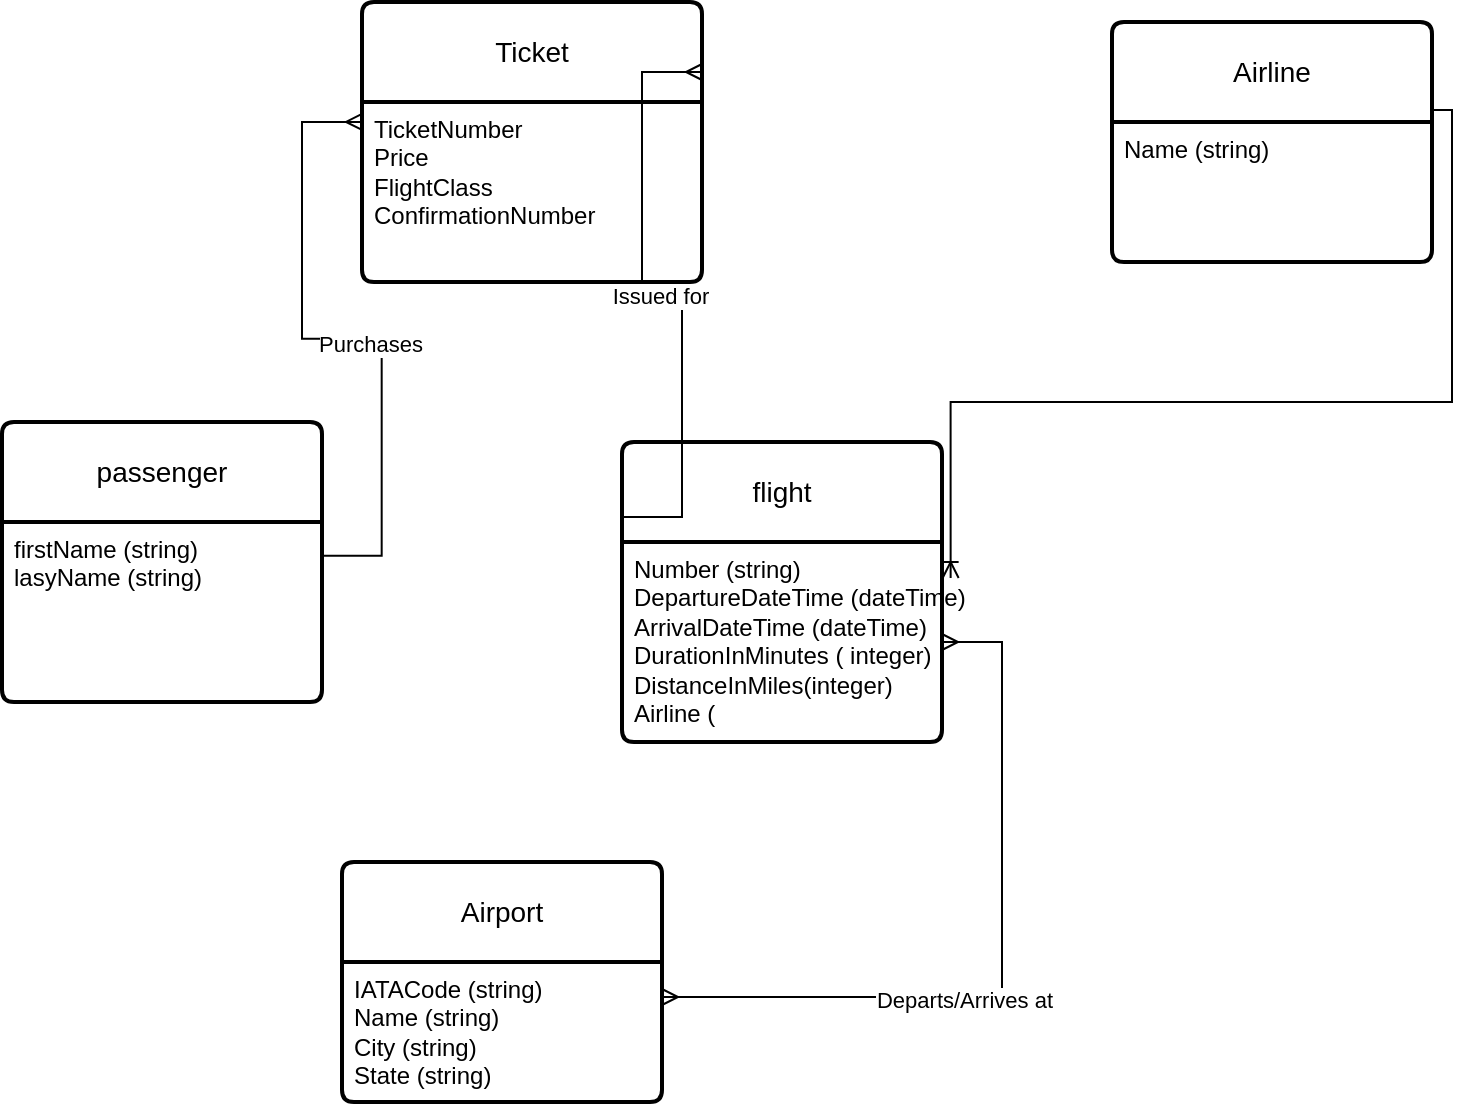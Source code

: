 <mxfile version="21.3.8" type="github">
  <diagram name="Page-1" id="kTs1BXnxle4srhBuTnBa">
    <mxGraphModel dx="1357" dy="1631" grid="1" gridSize="10" guides="1" tooltips="1" connect="1" arrows="1" fold="1" page="1" pageScale="1" pageWidth="850" pageHeight="1100" math="0" shadow="0">
      <root>
        <mxCell id="0" />
        <mxCell id="1" parent="0" />
        <mxCell id="b4NQY05Y5RJPFfe3UuMa-1" value="passenger" style="swimlane;childLayout=stackLayout;horizontal=1;startSize=50;horizontalStack=0;rounded=1;fontSize=14;fontStyle=0;strokeWidth=2;resizeParent=0;resizeLast=1;shadow=0;dashed=0;align=center;arcSize=4;whiteSpace=wrap;html=1;" vertex="1" parent="1">
          <mxGeometry x="-130" y="60" width="160" height="140" as="geometry" />
        </mxCell>
        <mxCell id="b4NQY05Y5RJPFfe3UuMa-2" value="firstName (string)&lt;br&gt;lasyName (string)" style="align=left;strokeColor=none;fillColor=none;spacingLeft=4;fontSize=12;verticalAlign=top;resizable=0;rotatable=0;part=1;html=1;" vertex="1" parent="b4NQY05Y5RJPFfe3UuMa-1">
          <mxGeometry y="50" width="160" height="90" as="geometry" />
        </mxCell>
        <mxCell id="b4NQY05Y5RJPFfe3UuMa-3" value="flight" style="swimlane;childLayout=stackLayout;horizontal=1;startSize=50;horizontalStack=0;rounded=1;fontSize=14;fontStyle=0;strokeWidth=2;resizeParent=0;resizeLast=1;shadow=0;dashed=0;align=center;arcSize=4;whiteSpace=wrap;html=1;" vertex="1" parent="1">
          <mxGeometry x="180" y="70" width="160" height="150" as="geometry" />
        </mxCell>
        <mxCell id="b4NQY05Y5RJPFfe3UuMa-4" value="Number (string)&lt;br&gt;DepartureDateTime (dateTime)&lt;br&gt;ArrivalDateTime (dateTime)&lt;br&gt;DurationInMinutes ( integer)&lt;br&gt;DistanceInMiles(integer)&lt;br&gt;Airline (" style="align=left;strokeColor=none;fillColor=none;spacingLeft=4;fontSize=12;verticalAlign=top;resizable=0;rotatable=0;part=1;html=1;" vertex="1" parent="b4NQY05Y5RJPFfe3UuMa-3">
          <mxGeometry y="50" width="160" height="100" as="geometry" />
        </mxCell>
        <mxCell id="b4NQY05Y5RJPFfe3UuMa-10" value="Airport" style="swimlane;childLayout=stackLayout;horizontal=1;startSize=50;horizontalStack=0;rounded=1;fontSize=14;fontStyle=0;strokeWidth=2;resizeParent=0;resizeLast=1;shadow=0;dashed=0;align=center;arcSize=4;whiteSpace=wrap;html=1;" vertex="1" parent="1">
          <mxGeometry x="40" y="280" width="160" height="120" as="geometry" />
        </mxCell>
        <mxCell id="b4NQY05Y5RJPFfe3UuMa-11" value="IATACode (string)&lt;br&gt;Name (string)&lt;br&gt;City (string)&lt;br&gt;State (string)" style="align=left;strokeColor=none;fillColor=none;spacingLeft=4;fontSize=12;verticalAlign=top;resizable=0;rotatable=0;part=1;html=1;" vertex="1" parent="b4NQY05Y5RJPFfe3UuMa-10">
          <mxGeometry y="50" width="160" height="70" as="geometry" />
        </mxCell>
        <mxCell id="b4NQY05Y5RJPFfe3UuMa-12" value="" style="edgeStyle=entityRelationEdgeStyle;fontSize=12;html=1;endArrow=ERmany;startArrow=ERmany;rounded=0;exitX=1;exitY=0.25;exitDx=0;exitDy=0;" edge="1" parent="1" source="b4NQY05Y5RJPFfe3UuMa-11" target="b4NQY05Y5RJPFfe3UuMa-4">
          <mxGeometry width="100" height="100" relative="1" as="geometry">
            <mxPoint x="220" y="380" as="sourcePoint" />
            <mxPoint x="320" y="280" as="targetPoint" />
          </mxGeometry>
        </mxCell>
        <mxCell id="b4NQY05Y5RJPFfe3UuMa-13" value="Departs/Arrives at" style="edgeLabel;html=1;align=center;verticalAlign=middle;resizable=0;points=[];" vertex="1" connectable="0" parent="b4NQY05Y5RJPFfe3UuMa-12">
          <mxGeometry x="-0.201" y="-1" relative="1" as="geometry">
            <mxPoint as="offset" />
          </mxGeometry>
        </mxCell>
        <mxCell id="b4NQY05Y5RJPFfe3UuMa-14" value="Ticket" style="swimlane;childLayout=stackLayout;horizontal=1;startSize=50;horizontalStack=0;rounded=1;fontSize=14;fontStyle=0;strokeWidth=2;resizeParent=0;resizeLast=1;shadow=0;dashed=0;align=center;arcSize=4;whiteSpace=wrap;html=1;" vertex="1" parent="1">
          <mxGeometry x="50" y="-150" width="170" height="140" as="geometry" />
        </mxCell>
        <mxCell id="b4NQY05Y5RJPFfe3UuMa-15" value="TicketNumber&lt;br&gt;Price&lt;br&gt;FlightClass&lt;br&gt;ConfirmationNumber" style="align=left;strokeColor=none;fillColor=none;spacingLeft=4;fontSize=12;verticalAlign=top;resizable=0;rotatable=0;part=1;html=1;" vertex="1" parent="b4NQY05Y5RJPFfe3UuMa-14">
          <mxGeometry y="50" width="170" height="90" as="geometry" />
        </mxCell>
        <mxCell id="b4NQY05Y5RJPFfe3UuMa-17" value="" style="edgeStyle=entityRelationEdgeStyle;fontSize=12;html=1;endArrow=ERmany;startArrow=baseDash;rounded=0;exitX=0.999;exitY=0.187;exitDx=0;exitDy=0;exitPerimeter=0;entryX=0;entryY=0.111;entryDx=0;entryDy=0;entryPerimeter=0;startFill=0;" edge="1" parent="1" source="b4NQY05Y5RJPFfe3UuMa-2" target="b4NQY05Y5RJPFfe3UuMa-15">
          <mxGeometry width="100" height="100" relative="1" as="geometry">
            <mxPoint x="50" y="210" as="sourcePoint" />
            <mxPoint x="150" y="110" as="targetPoint" />
          </mxGeometry>
        </mxCell>
        <mxCell id="b4NQY05Y5RJPFfe3UuMa-18" value="Purchases" style="edgeLabel;html=1;align=center;verticalAlign=middle;resizable=0;points=[];" vertex="1" connectable="0" parent="b4NQY05Y5RJPFfe3UuMa-17">
          <mxGeometry x="-0.083" y="2" relative="1" as="geometry">
            <mxPoint as="offset" />
          </mxGeometry>
        </mxCell>
        <mxCell id="b4NQY05Y5RJPFfe3UuMa-20" value="" style="edgeStyle=entityRelationEdgeStyle;fontSize=12;html=1;endArrow=baseDash;startArrow=ERmany;rounded=0;exitX=1;exitY=0.25;exitDx=0;exitDy=0;entryX=0;entryY=0.25;entryDx=0;entryDy=0;endFill=0;" edge="1" parent="1" source="b4NQY05Y5RJPFfe3UuMa-14" target="b4NQY05Y5RJPFfe3UuMa-3">
          <mxGeometry width="100" height="100" relative="1" as="geometry">
            <mxPoint x="370" y="-110" as="sourcePoint" />
            <mxPoint x="580" y="-90" as="targetPoint" />
          </mxGeometry>
        </mxCell>
        <mxCell id="b4NQY05Y5RJPFfe3UuMa-21" value="Issued for" style="edgeLabel;html=1;align=center;verticalAlign=middle;resizable=0;points=[];" vertex="1" connectable="0" parent="b4NQY05Y5RJPFfe3UuMa-20">
          <mxGeometry x="-0.008" relative="1" as="geometry">
            <mxPoint as="offset" />
          </mxGeometry>
        </mxCell>
        <mxCell id="b4NQY05Y5RJPFfe3UuMa-23" value="Airline" style="swimlane;childLayout=stackLayout;horizontal=1;startSize=50;horizontalStack=0;rounded=1;fontSize=14;fontStyle=0;strokeWidth=2;resizeParent=0;resizeLast=1;shadow=0;dashed=0;align=center;arcSize=4;whiteSpace=wrap;html=1;" vertex="1" parent="1">
          <mxGeometry x="425" y="-140" width="160" height="120" as="geometry" />
        </mxCell>
        <mxCell id="b4NQY05Y5RJPFfe3UuMa-24" value="Name (string)" style="align=left;strokeColor=none;fillColor=none;spacingLeft=4;fontSize=12;verticalAlign=top;resizable=0;rotatable=0;part=1;html=1;" vertex="1" parent="b4NQY05Y5RJPFfe3UuMa-23">
          <mxGeometry y="50" width="160" height="70" as="geometry" />
        </mxCell>
        <mxCell id="b4NQY05Y5RJPFfe3UuMa-25" value="" style="edgeStyle=orthogonalEdgeStyle;fontSize=12;html=1;endArrow=ERoneToMany;rounded=0;exitX=0.996;exitY=0.367;exitDx=0;exitDy=0;exitPerimeter=0;entryX=1.027;entryY=0.18;entryDx=0;entryDy=0;entryPerimeter=0;elbow=vertical;" edge="1" parent="1" source="b4NQY05Y5RJPFfe3UuMa-23" target="b4NQY05Y5RJPFfe3UuMa-4">
          <mxGeometry width="100" height="100" relative="1" as="geometry">
            <mxPoint x="640" y="-70" as="sourcePoint" />
            <mxPoint x="680" y="70" as="targetPoint" />
          </mxGeometry>
        </mxCell>
      </root>
    </mxGraphModel>
  </diagram>
</mxfile>
